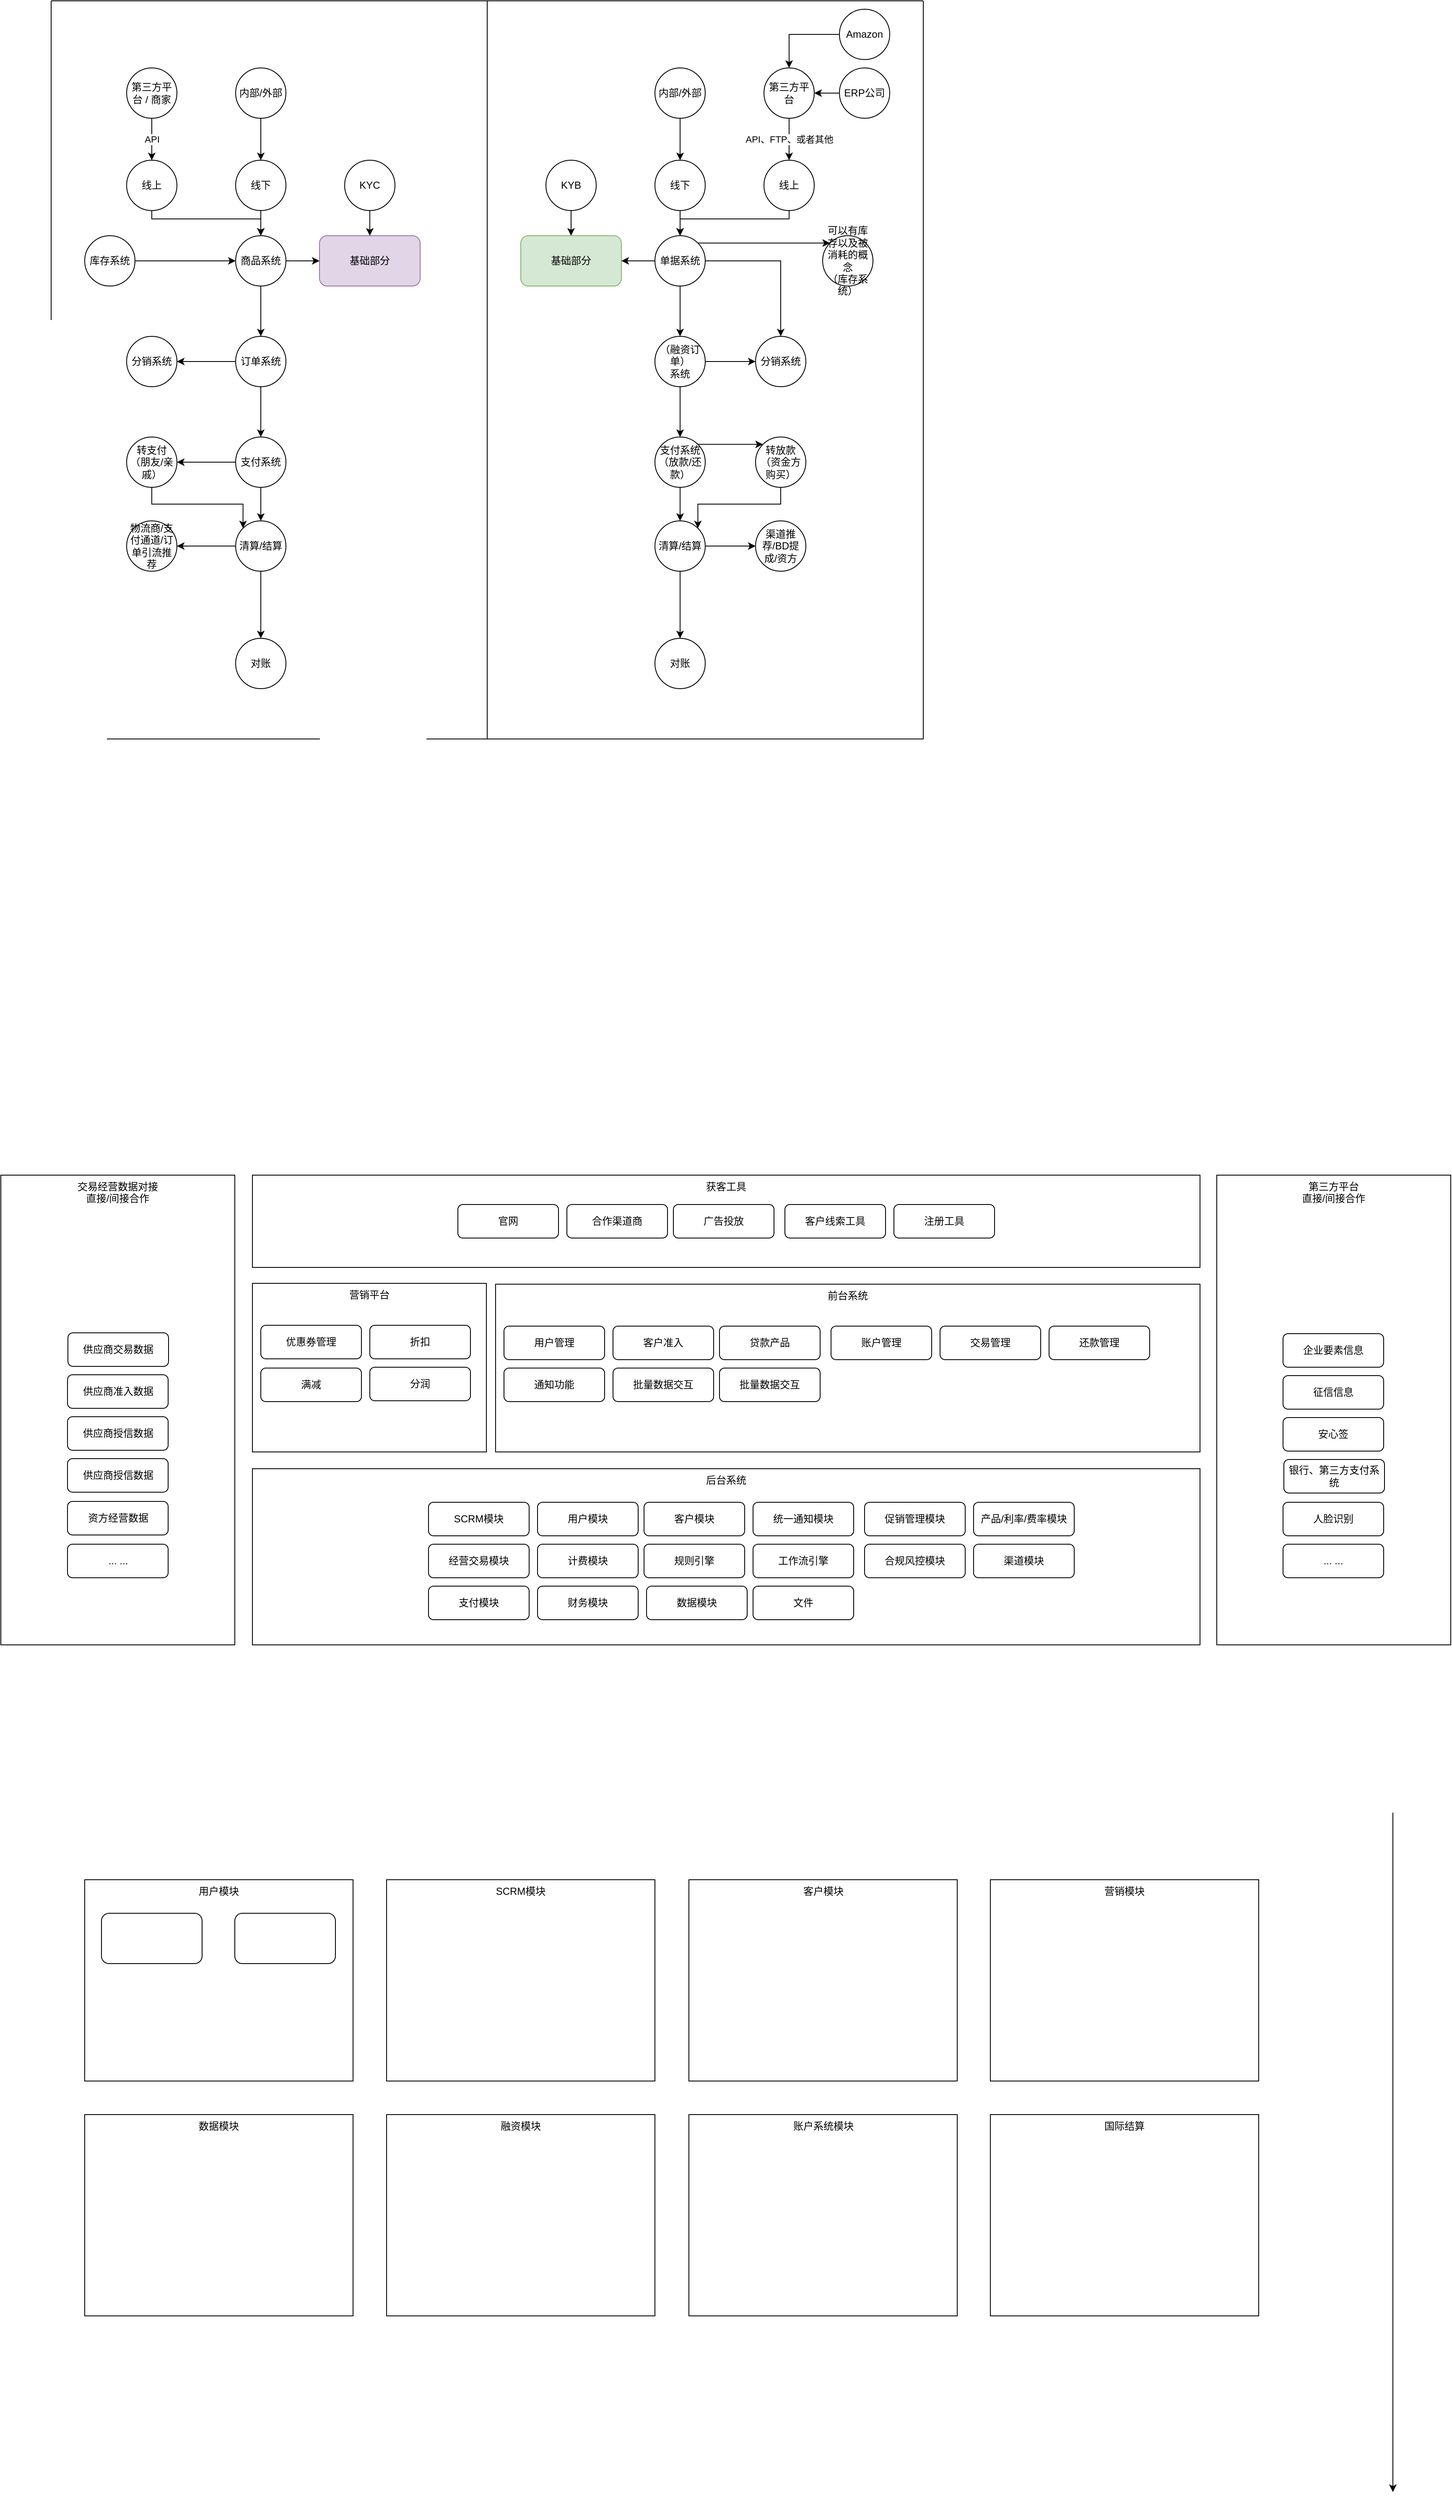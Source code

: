 <mxfile version="21.6.2" type="github">
  <diagram name="第 1 页" id="DsP0ySoP5KuVm8gyESEJ">
    <mxGraphModel dx="1492" dy="650" grid="1" gridSize="10" guides="1" tooltips="1" connect="1" arrows="1" fold="1" page="1" pageScale="1" pageWidth="827" pageHeight="1169" math="0" shadow="0">
      <root>
        <mxCell id="0" />
        <mxCell id="1" parent="0" />
        <mxCell id="JTM_hWVtwOP50AUBhIqX-2" value="" style="swimlane;startSize=0;" parent="1" vertex="1">
          <mxGeometry x="160" y="80" width="520" height="880" as="geometry" />
        </mxCell>
        <mxCell id="JTM_hWVtwOP50AUBhIqX-4" value="基础部分" style="rounded=1;whiteSpace=wrap;html=1;fillColor=#e1d5e7;strokeColor=#9673a6;" parent="JTM_hWVtwOP50AUBhIqX-2" vertex="1">
          <mxGeometry x="320" y="280" width="120" height="60" as="geometry" />
        </mxCell>
        <mxCell id="dblVW6kIsXTNqUXVf4vE-62" style="edgeStyle=orthogonalEdgeStyle;rounded=0;orthogonalLoop=1;jettySize=auto;html=1;exitX=0.5;exitY=1;exitDx=0;exitDy=0;entryX=0.5;entryY=0;entryDx=0;entryDy=0;" parent="JTM_hWVtwOP50AUBhIqX-2" source="dblVW6kIsXTNqUXVf4vE-32" target="JTM_hWVtwOP50AUBhIqX-4" edge="1">
          <mxGeometry relative="1" as="geometry" />
        </mxCell>
        <mxCell id="dblVW6kIsXTNqUXVf4vE-32" value="KYC" style="ellipse;whiteSpace=wrap;html=1;aspect=fixed;" parent="JTM_hWVtwOP50AUBhIqX-2" vertex="1">
          <mxGeometry x="350" y="190" width="60" height="60" as="geometry" />
        </mxCell>
        <mxCell id="dblVW6kIsXTNqUXVf4vE-42" style="edgeStyle=orthogonalEdgeStyle;rounded=0;orthogonalLoop=1;jettySize=auto;html=1;exitX=0.5;exitY=1;exitDx=0;exitDy=0;entryX=0.5;entryY=0;entryDx=0;entryDy=0;" parent="JTM_hWVtwOP50AUBhIqX-2" source="dblVW6kIsXTNqUXVf4vE-33" target="dblVW6kIsXTNqUXVf4vE-41" edge="1">
          <mxGeometry relative="1" as="geometry" />
        </mxCell>
        <mxCell id="dblVW6kIsXTNqUXVf4vE-33" value="线下" style="ellipse;whiteSpace=wrap;html=1;aspect=fixed;" parent="JTM_hWVtwOP50AUBhIqX-2" vertex="1">
          <mxGeometry x="220" y="190" width="60" height="60" as="geometry" />
        </mxCell>
        <mxCell id="dblVW6kIsXTNqUXVf4vE-43" style="edgeStyle=orthogonalEdgeStyle;rounded=0;orthogonalLoop=1;jettySize=auto;html=1;exitX=0.5;exitY=1;exitDx=0;exitDy=0;entryX=0.5;entryY=0;entryDx=0;entryDy=0;" parent="JTM_hWVtwOP50AUBhIqX-2" source="dblVW6kIsXTNqUXVf4vE-34" target="dblVW6kIsXTNqUXVf4vE-41" edge="1">
          <mxGeometry relative="1" as="geometry">
            <Array as="points">
              <mxPoint x="120" y="260" />
              <mxPoint x="250" y="260" />
            </Array>
          </mxGeometry>
        </mxCell>
        <mxCell id="dblVW6kIsXTNqUXVf4vE-34" value="线上" style="ellipse;whiteSpace=wrap;html=1;aspect=fixed;" parent="JTM_hWVtwOP50AUBhIqX-2" vertex="1">
          <mxGeometry x="90" y="190" width="60" height="60" as="geometry" />
        </mxCell>
        <mxCell id="dblVW6kIsXTNqUXVf4vE-36" style="edgeStyle=orthogonalEdgeStyle;rounded=0;orthogonalLoop=1;jettySize=auto;html=1;exitX=0.5;exitY=1;exitDx=0;exitDy=0;entryX=0.5;entryY=0;entryDx=0;entryDy=0;" parent="JTM_hWVtwOP50AUBhIqX-2" source="dblVW6kIsXTNqUXVf4vE-35" target="dblVW6kIsXTNqUXVf4vE-33" edge="1">
          <mxGeometry relative="1" as="geometry" />
        </mxCell>
        <mxCell id="dblVW6kIsXTNqUXVf4vE-35" value="内部/外部" style="ellipse;whiteSpace=wrap;html=1;aspect=fixed;" parent="JTM_hWVtwOP50AUBhIqX-2" vertex="1">
          <mxGeometry x="220" y="80" width="60" height="60" as="geometry" />
        </mxCell>
        <mxCell id="dblVW6kIsXTNqUXVf4vE-40" value="API" style="edgeStyle=orthogonalEdgeStyle;rounded=0;orthogonalLoop=1;jettySize=auto;html=1;exitX=0.5;exitY=1;exitDx=0;exitDy=0;entryX=0.5;entryY=0;entryDx=0;entryDy=0;" parent="JTM_hWVtwOP50AUBhIqX-2" source="dblVW6kIsXTNqUXVf4vE-39" target="dblVW6kIsXTNqUXVf4vE-34" edge="1">
          <mxGeometry relative="1" as="geometry" />
        </mxCell>
        <mxCell id="dblVW6kIsXTNqUXVf4vE-39" value="第三方平台 / 商家" style="ellipse;whiteSpace=wrap;html=1;aspect=fixed;" parent="JTM_hWVtwOP50AUBhIqX-2" vertex="1">
          <mxGeometry x="90" y="80" width="60" height="60" as="geometry" />
        </mxCell>
        <mxCell id="dblVW6kIsXTNqUXVf4vE-45" style="edgeStyle=orthogonalEdgeStyle;rounded=0;orthogonalLoop=1;jettySize=auto;html=1;exitX=1;exitY=0.5;exitDx=0;exitDy=0;entryX=0;entryY=0.5;entryDx=0;entryDy=0;" parent="JTM_hWVtwOP50AUBhIqX-2" source="dblVW6kIsXTNqUXVf4vE-41" target="JTM_hWVtwOP50AUBhIqX-4" edge="1">
          <mxGeometry relative="1" as="geometry" />
        </mxCell>
        <mxCell id="dblVW6kIsXTNqUXVf4vE-46" style="edgeStyle=orthogonalEdgeStyle;rounded=0;orthogonalLoop=1;jettySize=auto;html=1;exitX=0.5;exitY=1;exitDx=0;exitDy=0;" parent="JTM_hWVtwOP50AUBhIqX-2" source="dblVW6kIsXTNqUXVf4vE-41" target="dblVW6kIsXTNqUXVf4vE-44" edge="1">
          <mxGeometry relative="1" as="geometry" />
        </mxCell>
        <mxCell id="dblVW6kIsXTNqUXVf4vE-41" value="商品系统" style="ellipse;whiteSpace=wrap;html=1;aspect=fixed;" parent="JTM_hWVtwOP50AUBhIqX-2" vertex="1">
          <mxGeometry x="220" y="280" width="60" height="60" as="geometry" />
        </mxCell>
        <mxCell id="dblVW6kIsXTNqUXVf4vE-50" style="edgeStyle=orthogonalEdgeStyle;rounded=0;orthogonalLoop=1;jettySize=auto;html=1;exitX=0;exitY=0.5;exitDx=0;exitDy=0;entryX=1;entryY=0.5;entryDx=0;entryDy=0;" parent="JTM_hWVtwOP50AUBhIqX-2" source="dblVW6kIsXTNqUXVf4vE-44" target="dblVW6kIsXTNqUXVf4vE-47" edge="1">
          <mxGeometry relative="1" as="geometry" />
        </mxCell>
        <mxCell id="dblVW6kIsXTNqUXVf4vE-54" style="edgeStyle=orthogonalEdgeStyle;rounded=0;orthogonalLoop=1;jettySize=auto;html=1;exitX=0.5;exitY=1;exitDx=0;exitDy=0;entryX=0.5;entryY=0;entryDx=0;entryDy=0;" parent="JTM_hWVtwOP50AUBhIqX-2" source="dblVW6kIsXTNqUXVf4vE-44" target="dblVW6kIsXTNqUXVf4vE-51" edge="1">
          <mxGeometry relative="1" as="geometry" />
        </mxCell>
        <mxCell id="dblVW6kIsXTNqUXVf4vE-44" value="订单系统" style="ellipse;whiteSpace=wrap;html=1;aspect=fixed;" parent="JTM_hWVtwOP50AUBhIqX-2" vertex="1">
          <mxGeometry x="220" y="400" width="60" height="60" as="geometry" />
        </mxCell>
        <mxCell id="dblVW6kIsXTNqUXVf4vE-47" value="分销系统" style="ellipse;whiteSpace=wrap;html=1;aspect=fixed;" parent="JTM_hWVtwOP50AUBhIqX-2" vertex="1">
          <mxGeometry x="90" y="400" width="60" height="60" as="geometry" />
        </mxCell>
        <mxCell id="dblVW6kIsXTNqUXVf4vE-49" style="edgeStyle=orthogonalEdgeStyle;rounded=0;orthogonalLoop=1;jettySize=auto;html=1;exitX=1;exitY=0.5;exitDx=0;exitDy=0;entryX=0;entryY=0.5;entryDx=0;entryDy=0;" parent="JTM_hWVtwOP50AUBhIqX-2" source="dblVW6kIsXTNqUXVf4vE-48" target="dblVW6kIsXTNqUXVf4vE-41" edge="1">
          <mxGeometry relative="1" as="geometry" />
        </mxCell>
        <mxCell id="dblVW6kIsXTNqUXVf4vE-48" value="库存系统" style="ellipse;whiteSpace=wrap;html=1;aspect=fixed;" parent="JTM_hWVtwOP50AUBhIqX-2" vertex="1">
          <mxGeometry x="40" y="280" width="60" height="60" as="geometry" />
        </mxCell>
        <mxCell id="dblVW6kIsXTNqUXVf4vE-53" style="edgeStyle=orthogonalEdgeStyle;rounded=0;orthogonalLoop=1;jettySize=auto;html=1;exitX=0;exitY=0.5;exitDx=0;exitDy=0;entryX=1;entryY=0.5;entryDx=0;entryDy=0;" parent="JTM_hWVtwOP50AUBhIqX-2" source="dblVW6kIsXTNqUXVf4vE-51" target="dblVW6kIsXTNqUXVf4vE-52" edge="1">
          <mxGeometry relative="1" as="geometry" />
        </mxCell>
        <mxCell id="dblVW6kIsXTNqUXVf4vE-57" style="edgeStyle=orthogonalEdgeStyle;rounded=0;orthogonalLoop=1;jettySize=auto;html=1;exitX=0.5;exitY=1;exitDx=0;exitDy=0;" parent="JTM_hWVtwOP50AUBhIqX-2" source="dblVW6kIsXTNqUXVf4vE-51" target="dblVW6kIsXTNqUXVf4vE-55" edge="1">
          <mxGeometry relative="1" as="geometry" />
        </mxCell>
        <mxCell id="dblVW6kIsXTNqUXVf4vE-51" value="支付系统" style="ellipse;whiteSpace=wrap;html=1;aspect=fixed;" parent="JTM_hWVtwOP50AUBhIqX-2" vertex="1">
          <mxGeometry x="220" y="520" width="60" height="60" as="geometry" />
        </mxCell>
        <mxCell id="dblVW6kIsXTNqUXVf4vE-61" style="edgeStyle=orthogonalEdgeStyle;rounded=0;orthogonalLoop=1;jettySize=auto;html=1;exitX=0.5;exitY=1;exitDx=0;exitDy=0;entryX=0;entryY=0;entryDx=0;entryDy=0;" parent="JTM_hWVtwOP50AUBhIqX-2" source="dblVW6kIsXTNqUXVf4vE-52" target="dblVW6kIsXTNqUXVf4vE-55" edge="1">
          <mxGeometry relative="1" as="geometry" />
        </mxCell>
        <mxCell id="dblVW6kIsXTNqUXVf4vE-52" value="转支付（朋友/亲戚）" style="ellipse;whiteSpace=wrap;html=1;aspect=fixed;" parent="JTM_hWVtwOP50AUBhIqX-2" vertex="1">
          <mxGeometry x="90" y="520" width="60" height="60" as="geometry" />
        </mxCell>
        <mxCell id="dblVW6kIsXTNqUXVf4vE-58" style="edgeStyle=orthogonalEdgeStyle;rounded=0;orthogonalLoop=1;jettySize=auto;html=1;exitX=0.5;exitY=1;exitDx=0;exitDy=0;entryX=0.5;entryY=0;entryDx=0;entryDy=0;" parent="JTM_hWVtwOP50AUBhIqX-2" source="dblVW6kIsXTNqUXVf4vE-55" target="dblVW6kIsXTNqUXVf4vE-56" edge="1">
          <mxGeometry relative="1" as="geometry" />
        </mxCell>
        <mxCell id="dblVW6kIsXTNqUXVf4vE-60" style="edgeStyle=orthogonalEdgeStyle;rounded=0;orthogonalLoop=1;jettySize=auto;html=1;exitX=0;exitY=0.5;exitDx=0;exitDy=0;entryX=1;entryY=0.5;entryDx=0;entryDy=0;" parent="JTM_hWVtwOP50AUBhIqX-2" source="dblVW6kIsXTNqUXVf4vE-55" target="dblVW6kIsXTNqUXVf4vE-59" edge="1">
          <mxGeometry relative="1" as="geometry" />
        </mxCell>
        <mxCell id="dblVW6kIsXTNqUXVf4vE-55" value="清算/结算" style="ellipse;whiteSpace=wrap;html=1;aspect=fixed;" parent="JTM_hWVtwOP50AUBhIqX-2" vertex="1">
          <mxGeometry x="220" y="620" width="60" height="60" as="geometry" />
        </mxCell>
        <mxCell id="dblVW6kIsXTNqUXVf4vE-56" value="对账" style="ellipse;whiteSpace=wrap;html=1;aspect=fixed;" parent="JTM_hWVtwOP50AUBhIqX-2" vertex="1">
          <mxGeometry x="220" y="760" width="60" height="60" as="geometry" />
        </mxCell>
        <mxCell id="dblVW6kIsXTNqUXVf4vE-59" value="物流商/支付通道/订单引流推荐" style="ellipse;whiteSpace=wrap;html=1;aspect=fixed;" parent="JTM_hWVtwOP50AUBhIqX-2" vertex="1">
          <mxGeometry x="90" y="620" width="60" height="60" as="geometry" />
        </mxCell>
        <mxCell id="JTM_hWVtwOP50AUBhIqX-3" value="" style="swimlane;startSize=0;" parent="1" vertex="1">
          <mxGeometry x="680" y="80" width="520" height="880" as="geometry" />
        </mxCell>
        <mxCell id="JTM_hWVtwOP50AUBhIqX-5" value="基础部分" style="rounded=1;whiteSpace=wrap;html=1;fillColor=#d5e8d4;strokeColor=#82b366;" parent="JTM_hWVtwOP50AUBhIqX-3" vertex="1">
          <mxGeometry x="40" y="280" width="120" height="60" as="geometry" />
        </mxCell>
        <mxCell id="dblVW6kIsXTNqUXVf4vE-14" style="edgeStyle=orthogonalEdgeStyle;rounded=0;orthogonalLoop=1;jettySize=auto;html=1;exitX=0.5;exitY=1;exitDx=0;exitDy=0;entryX=0.5;entryY=0;entryDx=0;entryDy=0;" parent="JTM_hWVtwOP50AUBhIqX-3" source="JTM_hWVtwOP50AUBhIqX-7" target="JTM_hWVtwOP50AUBhIqX-8" edge="1">
          <mxGeometry relative="1" as="geometry" />
        </mxCell>
        <mxCell id="dblVW6kIsXTNqUXVf4vE-16" style="edgeStyle=orthogonalEdgeStyle;rounded=0;orthogonalLoop=1;jettySize=auto;html=1;exitX=1;exitY=0.5;exitDx=0;exitDy=0;entryX=0.5;entryY=0;entryDx=0;entryDy=0;" parent="JTM_hWVtwOP50AUBhIqX-3" source="JTM_hWVtwOP50AUBhIqX-7" target="dblVW6kIsXTNqUXVf4vE-15" edge="1">
          <mxGeometry relative="1" as="geometry" />
        </mxCell>
        <mxCell id="dblVW6kIsXTNqUXVf4vE-19" style="edgeStyle=orthogonalEdgeStyle;rounded=0;orthogonalLoop=1;jettySize=auto;html=1;exitX=1;exitY=0;exitDx=0;exitDy=0;entryX=0;entryY=0;entryDx=0;entryDy=0;" parent="JTM_hWVtwOP50AUBhIqX-3" source="JTM_hWVtwOP50AUBhIqX-7" target="dblVW6kIsXTNqUXVf4vE-18" edge="1">
          <mxGeometry relative="1" as="geometry" />
        </mxCell>
        <mxCell id="dblVW6kIsXTNqUXVf4vE-38" style="edgeStyle=orthogonalEdgeStyle;rounded=0;orthogonalLoop=1;jettySize=auto;html=1;exitX=0;exitY=0.5;exitDx=0;exitDy=0;entryX=1;entryY=0.5;entryDx=0;entryDy=0;" parent="JTM_hWVtwOP50AUBhIqX-3" source="JTM_hWVtwOP50AUBhIqX-7" target="JTM_hWVtwOP50AUBhIqX-5" edge="1">
          <mxGeometry relative="1" as="geometry" />
        </mxCell>
        <mxCell id="JTM_hWVtwOP50AUBhIqX-7" value="单据系统" style="ellipse;whiteSpace=wrap;html=1;aspect=fixed;" parent="JTM_hWVtwOP50AUBhIqX-3" vertex="1">
          <mxGeometry x="200" y="280" width="60" height="60" as="geometry" />
        </mxCell>
        <mxCell id="dblVW6kIsXTNqUXVf4vE-17" style="edgeStyle=orthogonalEdgeStyle;rounded=0;orthogonalLoop=1;jettySize=auto;html=1;exitX=1;exitY=0.5;exitDx=0;exitDy=0;entryX=0;entryY=0.5;entryDx=0;entryDy=0;" parent="JTM_hWVtwOP50AUBhIqX-3" source="JTM_hWVtwOP50AUBhIqX-8" target="dblVW6kIsXTNqUXVf4vE-15" edge="1">
          <mxGeometry relative="1" as="geometry" />
        </mxCell>
        <mxCell id="dblVW6kIsXTNqUXVf4vE-23" style="edgeStyle=orthogonalEdgeStyle;rounded=0;orthogonalLoop=1;jettySize=auto;html=1;exitX=0.5;exitY=1;exitDx=0;exitDy=0;" parent="JTM_hWVtwOP50AUBhIqX-3" source="JTM_hWVtwOP50AUBhIqX-8" target="dblVW6kIsXTNqUXVf4vE-21" edge="1">
          <mxGeometry relative="1" as="geometry" />
        </mxCell>
        <mxCell id="JTM_hWVtwOP50AUBhIqX-8" value="（融资订单）&lt;br&gt;系统" style="ellipse;whiteSpace=wrap;html=1;aspect=fixed;" parent="JTM_hWVtwOP50AUBhIqX-3" vertex="1">
          <mxGeometry x="200" y="400" width="60" height="60" as="geometry" />
        </mxCell>
        <mxCell id="dblVW6kIsXTNqUXVf4vE-5" style="edgeStyle=orthogonalEdgeStyle;rounded=0;orthogonalLoop=1;jettySize=auto;html=1;exitX=0.5;exitY=1;exitDx=0;exitDy=0;entryX=0.5;entryY=0;entryDx=0;entryDy=0;" parent="JTM_hWVtwOP50AUBhIqX-3" source="dblVW6kIsXTNqUXVf4vE-1" target="JTM_hWVtwOP50AUBhIqX-7" edge="1">
          <mxGeometry relative="1" as="geometry" />
        </mxCell>
        <mxCell id="dblVW6kIsXTNqUXVf4vE-1" value="线下" style="ellipse;whiteSpace=wrap;html=1;aspect=fixed;" parent="JTM_hWVtwOP50AUBhIqX-3" vertex="1">
          <mxGeometry x="200" y="190" width="60" height="60" as="geometry" />
        </mxCell>
        <mxCell id="dblVW6kIsXTNqUXVf4vE-4" style="edgeStyle=orthogonalEdgeStyle;rounded=0;orthogonalLoop=1;jettySize=auto;html=1;exitX=0.5;exitY=1;exitDx=0;exitDy=0;" parent="JTM_hWVtwOP50AUBhIqX-3" source="dblVW6kIsXTNqUXVf4vE-2" target="dblVW6kIsXTNqUXVf4vE-1" edge="1">
          <mxGeometry relative="1" as="geometry" />
        </mxCell>
        <mxCell id="dblVW6kIsXTNqUXVf4vE-2" value="内部/外部" style="ellipse;whiteSpace=wrap;html=1;aspect=fixed;" parent="JTM_hWVtwOP50AUBhIqX-3" vertex="1">
          <mxGeometry x="200" y="80" width="60" height="60" as="geometry" />
        </mxCell>
        <mxCell id="dblVW6kIsXTNqUXVf4vE-6" style="edgeStyle=orthogonalEdgeStyle;rounded=0;orthogonalLoop=1;jettySize=auto;html=1;exitX=0.5;exitY=1;exitDx=0;exitDy=0;entryX=0.5;entryY=0;entryDx=0;entryDy=0;" parent="JTM_hWVtwOP50AUBhIqX-3" source="dblVW6kIsXTNqUXVf4vE-3" target="JTM_hWVtwOP50AUBhIqX-7" edge="1">
          <mxGeometry relative="1" as="geometry">
            <Array as="points">
              <mxPoint x="360" y="260" />
              <mxPoint x="230" y="260" />
            </Array>
          </mxGeometry>
        </mxCell>
        <mxCell id="dblVW6kIsXTNqUXVf4vE-3" value="线上" style="ellipse;whiteSpace=wrap;html=1;aspect=fixed;" parent="JTM_hWVtwOP50AUBhIqX-3" vertex="1">
          <mxGeometry x="330" y="190" width="60" height="60" as="geometry" />
        </mxCell>
        <mxCell id="dblVW6kIsXTNqUXVf4vE-8" value="API、FTP、或者其他" style="edgeStyle=orthogonalEdgeStyle;rounded=0;orthogonalLoop=1;jettySize=auto;html=1;exitX=0.5;exitY=1;exitDx=0;exitDy=0;entryX=0.5;entryY=0;entryDx=0;entryDy=0;" parent="JTM_hWVtwOP50AUBhIqX-3" source="dblVW6kIsXTNqUXVf4vE-7" target="dblVW6kIsXTNqUXVf4vE-3" edge="1">
          <mxGeometry relative="1" as="geometry" />
        </mxCell>
        <mxCell id="dblVW6kIsXTNqUXVf4vE-7" value="第三方平台" style="ellipse;whiteSpace=wrap;html=1;aspect=fixed;" parent="JTM_hWVtwOP50AUBhIqX-3" vertex="1">
          <mxGeometry x="330" y="80" width="60" height="60" as="geometry" />
        </mxCell>
        <mxCell id="dblVW6kIsXTNqUXVf4vE-11" style="edgeStyle=orthogonalEdgeStyle;rounded=0;orthogonalLoop=1;jettySize=auto;html=1;exitX=0;exitY=0.5;exitDx=0;exitDy=0;" parent="JTM_hWVtwOP50AUBhIqX-3" source="dblVW6kIsXTNqUXVf4vE-9" target="dblVW6kIsXTNqUXVf4vE-7" edge="1">
          <mxGeometry relative="1" as="geometry" />
        </mxCell>
        <mxCell id="dblVW6kIsXTNqUXVf4vE-9" value="Amazon" style="ellipse;whiteSpace=wrap;html=1;aspect=fixed;" parent="JTM_hWVtwOP50AUBhIqX-3" vertex="1">
          <mxGeometry x="420" y="10" width="60" height="60" as="geometry" />
        </mxCell>
        <mxCell id="dblVW6kIsXTNqUXVf4vE-12" style="edgeStyle=orthogonalEdgeStyle;rounded=0;orthogonalLoop=1;jettySize=auto;html=1;exitX=0;exitY=0.5;exitDx=0;exitDy=0;entryX=1;entryY=0.5;entryDx=0;entryDy=0;" parent="JTM_hWVtwOP50AUBhIqX-3" source="dblVW6kIsXTNqUXVf4vE-10" target="dblVW6kIsXTNqUXVf4vE-7" edge="1">
          <mxGeometry relative="1" as="geometry" />
        </mxCell>
        <mxCell id="dblVW6kIsXTNqUXVf4vE-10" value="ERP公司" style="ellipse;whiteSpace=wrap;html=1;aspect=fixed;" parent="JTM_hWVtwOP50AUBhIqX-3" vertex="1">
          <mxGeometry x="420" y="80" width="60" height="60" as="geometry" />
        </mxCell>
        <mxCell id="dblVW6kIsXTNqUXVf4vE-15" value="分销系统" style="ellipse;whiteSpace=wrap;html=1;aspect=fixed;" parent="JTM_hWVtwOP50AUBhIqX-3" vertex="1">
          <mxGeometry x="320" y="400" width="60" height="60" as="geometry" />
        </mxCell>
        <mxCell id="dblVW6kIsXTNqUXVf4vE-18" value="可以有库存以及被消耗的概念&lt;br&gt;（库存系统）" style="ellipse;whiteSpace=wrap;html=1;aspect=fixed;" parent="JTM_hWVtwOP50AUBhIqX-3" vertex="1">
          <mxGeometry x="400" y="280" width="60" height="60" as="geometry" />
        </mxCell>
        <mxCell id="dblVW6kIsXTNqUXVf4vE-37" style="edgeStyle=orthogonalEdgeStyle;rounded=0;orthogonalLoop=1;jettySize=auto;html=1;exitX=0.5;exitY=1;exitDx=0;exitDy=0;entryX=0.5;entryY=0;entryDx=0;entryDy=0;" parent="JTM_hWVtwOP50AUBhIqX-3" source="dblVW6kIsXTNqUXVf4vE-20" target="JTM_hWVtwOP50AUBhIqX-5" edge="1">
          <mxGeometry relative="1" as="geometry" />
        </mxCell>
        <mxCell id="dblVW6kIsXTNqUXVf4vE-20" value="KYB" style="ellipse;whiteSpace=wrap;html=1;aspect=fixed;" parent="JTM_hWVtwOP50AUBhIqX-3" vertex="1">
          <mxGeometry x="70" y="190" width="60" height="60" as="geometry" />
        </mxCell>
        <mxCell id="dblVW6kIsXTNqUXVf4vE-25" style="edgeStyle=orthogonalEdgeStyle;rounded=0;orthogonalLoop=1;jettySize=auto;html=1;exitX=0.5;exitY=1;exitDx=0;exitDy=0;" parent="JTM_hWVtwOP50AUBhIqX-3" source="dblVW6kIsXTNqUXVf4vE-21" target="dblVW6kIsXTNqUXVf4vE-24" edge="1">
          <mxGeometry relative="1" as="geometry" />
        </mxCell>
        <mxCell id="dblVW6kIsXTNqUXVf4vE-30" style="edgeStyle=orthogonalEdgeStyle;rounded=0;orthogonalLoop=1;jettySize=auto;html=1;exitX=1;exitY=0;exitDx=0;exitDy=0;entryX=0;entryY=0;entryDx=0;entryDy=0;" parent="JTM_hWVtwOP50AUBhIqX-3" source="dblVW6kIsXTNqUXVf4vE-21" target="dblVW6kIsXTNqUXVf4vE-22" edge="1">
          <mxGeometry relative="1" as="geometry" />
        </mxCell>
        <mxCell id="dblVW6kIsXTNqUXVf4vE-21" value="支付系统（放款/还款）" style="ellipse;whiteSpace=wrap;html=1;aspect=fixed;" parent="JTM_hWVtwOP50AUBhIqX-3" vertex="1">
          <mxGeometry x="200" y="520" width="60" height="60" as="geometry" />
        </mxCell>
        <mxCell id="dblVW6kIsXTNqUXVf4vE-31" style="edgeStyle=orthogonalEdgeStyle;rounded=0;orthogonalLoop=1;jettySize=auto;html=1;exitX=0.5;exitY=1;exitDx=0;exitDy=0;entryX=1;entryY=0;entryDx=0;entryDy=0;" parent="JTM_hWVtwOP50AUBhIqX-3" source="dblVW6kIsXTNqUXVf4vE-22" target="dblVW6kIsXTNqUXVf4vE-24" edge="1">
          <mxGeometry relative="1" as="geometry" />
        </mxCell>
        <mxCell id="dblVW6kIsXTNqUXVf4vE-22" value="转放款&lt;br&gt;（资金方购买）" style="ellipse;whiteSpace=wrap;html=1;aspect=fixed;" parent="JTM_hWVtwOP50AUBhIqX-3" vertex="1">
          <mxGeometry x="320" y="520" width="60" height="60" as="geometry" />
        </mxCell>
        <mxCell id="dblVW6kIsXTNqUXVf4vE-27" style="edgeStyle=orthogonalEdgeStyle;rounded=0;orthogonalLoop=1;jettySize=auto;html=1;exitX=1;exitY=0.5;exitDx=0;exitDy=0;entryX=0;entryY=0.5;entryDx=0;entryDy=0;" parent="JTM_hWVtwOP50AUBhIqX-3" source="dblVW6kIsXTNqUXVf4vE-24" target="dblVW6kIsXTNqUXVf4vE-26" edge="1">
          <mxGeometry relative="1" as="geometry" />
        </mxCell>
        <mxCell id="dblVW6kIsXTNqUXVf4vE-24" value="清算/结算" style="ellipse;whiteSpace=wrap;html=1;aspect=fixed;" parent="JTM_hWVtwOP50AUBhIqX-3" vertex="1">
          <mxGeometry x="200" y="620" width="60" height="60" as="geometry" />
        </mxCell>
        <mxCell id="dblVW6kIsXTNqUXVf4vE-26" value="渠道推荐/BD提成/资方" style="ellipse;whiteSpace=wrap;html=1;aspect=fixed;" parent="JTM_hWVtwOP50AUBhIqX-3" vertex="1">
          <mxGeometry x="320" y="620" width="60" height="60" as="geometry" />
        </mxCell>
        <mxCell id="dblVW6kIsXTNqUXVf4vE-28" value="对账" style="ellipse;whiteSpace=wrap;html=1;aspect=fixed;" parent="JTM_hWVtwOP50AUBhIqX-3" vertex="1">
          <mxGeometry x="200" y="760" width="60" height="60" as="geometry" />
        </mxCell>
        <mxCell id="dblVW6kIsXTNqUXVf4vE-29" style="edgeStyle=orthogonalEdgeStyle;rounded=0;orthogonalLoop=1;jettySize=auto;html=1;exitX=0.5;exitY=1;exitDx=0;exitDy=0;" parent="JTM_hWVtwOP50AUBhIqX-3" source="dblVW6kIsXTNqUXVf4vE-24" target="dblVW6kIsXTNqUXVf4vE-28" edge="1">
          <mxGeometry relative="1" as="geometry" />
        </mxCell>
        <mxCell id="Zc82YdljWbSj6C0rq8SS-1" value="前台系统" style="rounded=0;whiteSpace=wrap;html=1;horizontal=1;verticalAlign=top;" vertex="1" parent="1">
          <mxGeometry x="690" y="1610" width="840" height="200" as="geometry" />
        </mxCell>
        <mxCell id="Zc82YdljWbSj6C0rq8SS-3" value="后台系统" style="rounded=0;whiteSpace=wrap;html=1;verticalAlign=top;" vertex="1" parent="1">
          <mxGeometry x="400" y="1830" width="1130" height="210" as="geometry" />
        </mxCell>
        <mxCell id="Zc82YdljWbSj6C0rq8SS-4" value="第三方平台&lt;br&gt;直接/间接合作" style="rounded=0;whiteSpace=wrap;html=1;verticalAlign=top;" vertex="1" parent="1">
          <mxGeometry x="1550" y="1480" width="279" height="560" as="geometry" />
        </mxCell>
        <mxCell id="Zc82YdljWbSj6C0rq8SS-15" value="贷款产品" style="rounded=1;whiteSpace=wrap;html=1;" vertex="1" parent="1">
          <mxGeometry x="957" y="1660" width="120" height="40" as="geometry" />
        </mxCell>
        <mxCell id="Zc82YdljWbSj6C0rq8SS-16" value="账户管理" style="rounded=1;whiteSpace=wrap;html=1;" vertex="1" parent="1">
          <mxGeometry x="1090" y="1660" width="120" height="40" as="geometry" />
        </mxCell>
        <mxCell id="Zc82YdljWbSj6C0rq8SS-17" value="客户准入" style="rounded=1;whiteSpace=wrap;html=1;" vertex="1" parent="1">
          <mxGeometry x="830" y="1660" width="120" height="40" as="geometry" />
        </mxCell>
        <mxCell id="Zc82YdljWbSj6C0rq8SS-18" value="通知功能" style="rounded=1;whiteSpace=wrap;html=1;" vertex="1" parent="1">
          <mxGeometry x="700" y="1710" width="120" height="40" as="geometry" />
        </mxCell>
        <mxCell id="Zc82YdljWbSj6C0rq8SS-19" value="还款管理" style="rounded=1;whiteSpace=wrap;html=1;" vertex="1" parent="1">
          <mxGeometry x="1350" y="1660" width="120" height="40" as="geometry" />
        </mxCell>
        <mxCell id="Zc82YdljWbSj6C0rq8SS-20" value="企业要素信息" style="rounded=1;whiteSpace=wrap;html=1;" vertex="1" parent="1">
          <mxGeometry x="1629" y="1669" width="120" height="40" as="geometry" />
        </mxCell>
        <mxCell id="Zc82YdljWbSj6C0rq8SS-21" value="征信信息" style="rounded=1;whiteSpace=wrap;html=1;" vertex="1" parent="1">
          <mxGeometry x="1629" y="1719" width="120" height="40" as="geometry" />
        </mxCell>
        <mxCell id="Zc82YdljWbSj6C0rq8SS-24" value="安心签" style="rounded=1;whiteSpace=wrap;html=1;" vertex="1" parent="1">
          <mxGeometry x="1629" y="1769" width="120" height="40" as="geometry" />
        </mxCell>
        <mxCell id="Zc82YdljWbSj6C0rq8SS-25" value="银行、第三方支付系统" style="rounded=1;whiteSpace=wrap;html=1;" vertex="1" parent="1">
          <mxGeometry x="1630" y="1819" width="120" height="40" as="geometry" />
        </mxCell>
        <mxCell id="Zc82YdljWbSj6C0rq8SS-26" value="交易管理" style="rounded=1;whiteSpace=wrap;html=1;" vertex="1" parent="1">
          <mxGeometry x="1220" y="1660" width="120" height="40" as="geometry" />
        </mxCell>
        <mxCell id="Zc82YdljWbSj6C0rq8SS-28" value="用户管理" style="rounded=1;whiteSpace=wrap;html=1;" vertex="1" parent="1">
          <mxGeometry x="700" y="1660" width="120" height="40" as="geometry" />
        </mxCell>
        <mxCell id="Zc82YdljWbSj6C0rq8SS-29" value="批量数据交互" style="rounded=1;whiteSpace=wrap;html=1;" vertex="1" parent="1">
          <mxGeometry x="830" y="1710" width="120" height="40" as="geometry" />
        </mxCell>
        <mxCell id="Zc82YdljWbSj6C0rq8SS-30" value="批量数据交互" style="rounded=1;whiteSpace=wrap;html=1;" vertex="1" parent="1">
          <mxGeometry x="957" y="1710" width="120" height="40" as="geometry" />
        </mxCell>
        <mxCell id="Zc82YdljWbSj6C0rq8SS-31" value="营销平台" style="rounded=0;whiteSpace=wrap;html=1;verticalAlign=top;" vertex="1" parent="1">
          <mxGeometry x="400" y="1609" width="279" height="201" as="geometry" />
        </mxCell>
        <mxCell id="Zc82YdljWbSj6C0rq8SS-33" value="统一通知模块" style="rounded=1;whiteSpace=wrap;html=1;" vertex="1" parent="1">
          <mxGeometry x="997" y="1870" width="120" height="40" as="geometry" />
        </mxCell>
        <mxCell id="Zc82YdljWbSj6C0rq8SS-34" value="经营交易模块" style="rounded=1;whiteSpace=wrap;html=1;" vertex="1" parent="1">
          <mxGeometry x="610" y="1920" width="120" height="40" as="geometry" />
        </mxCell>
        <mxCell id="Zc82YdljWbSj6C0rq8SS-35" value="客户模块" style="rounded=1;whiteSpace=wrap;html=1;" vertex="1" parent="1">
          <mxGeometry x="867" y="1870" width="120" height="40" as="geometry" />
        </mxCell>
        <mxCell id="Zc82YdljWbSj6C0rq8SS-36" value="规则引擎" style="rounded=1;whiteSpace=wrap;html=1;" vertex="1" parent="1">
          <mxGeometry x="867" y="1920" width="120" height="40" as="geometry" />
        </mxCell>
        <mxCell id="Zc82YdljWbSj6C0rq8SS-37" value="计费模块" style="rounded=1;whiteSpace=wrap;html=1;" vertex="1" parent="1">
          <mxGeometry x="740" y="1920" width="120" height="40" as="geometry" />
        </mxCell>
        <mxCell id="Zc82YdljWbSj6C0rq8SS-38" value="产品/利率/费率模块" style="rounded=1;whiteSpace=wrap;html=1;" vertex="1" parent="1">
          <mxGeometry x="1260" y="1870" width="120" height="40" as="geometry" />
        </mxCell>
        <mxCell id="Zc82YdljWbSj6C0rq8SS-39" value="用户模块" style="rounded=1;whiteSpace=wrap;html=1;" vertex="1" parent="1">
          <mxGeometry x="740" y="1870" width="120" height="40" as="geometry" />
        </mxCell>
        <mxCell id="Zc82YdljWbSj6C0rq8SS-40" value="工作流引擎" style="rounded=1;whiteSpace=wrap;html=1;" vertex="1" parent="1">
          <mxGeometry x="997" y="1920" width="120" height="40" as="geometry" />
        </mxCell>
        <mxCell id="Zc82YdljWbSj6C0rq8SS-41" value="合规风控模块" style="rounded=1;whiteSpace=wrap;html=1;" vertex="1" parent="1">
          <mxGeometry x="1130" y="1920" width="120" height="40" as="geometry" />
        </mxCell>
        <mxCell id="Zc82YdljWbSj6C0rq8SS-42" value="促销管理模块" style="rounded=1;whiteSpace=wrap;html=1;" vertex="1" parent="1">
          <mxGeometry x="1130" y="1870" width="120" height="40" as="geometry" />
        </mxCell>
        <mxCell id="Zc82YdljWbSj6C0rq8SS-43" value="渠道模块" style="rounded=1;whiteSpace=wrap;html=1;" vertex="1" parent="1">
          <mxGeometry x="1260" y="1920" width="120" height="40" as="geometry" />
        </mxCell>
        <mxCell id="Zc82YdljWbSj6C0rq8SS-44" value="财务模块" style="rounded=1;whiteSpace=wrap;html=1;" vertex="1" parent="1">
          <mxGeometry x="740" y="1970" width="120" height="40" as="geometry" />
        </mxCell>
        <mxCell id="Zc82YdljWbSj6C0rq8SS-45" value="支付模块" style="rounded=1;whiteSpace=wrap;html=1;" vertex="1" parent="1">
          <mxGeometry x="610" y="1970" width="120" height="40" as="geometry" />
        </mxCell>
        <mxCell id="Zc82YdljWbSj6C0rq8SS-47" value="优惠券管理" style="rounded=1;whiteSpace=wrap;html=1;" vertex="1" parent="1">
          <mxGeometry x="410" y="1659" width="120" height="40" as="geometry" />
        </mxCell>
        <mxCell id="Zc82YdljWbSj6C0rq8SS-48" value="获客工具" style="rounded=0;whiteSpace=wrap;html=1;horizontal=1;verticalAlign=top;" vertex="1" parent="1">
          <mxGeometry x="400" y="1480" width="1130" height="110" as="geometry" />
        </mxCell>
        <mxCell id="Zc82YdljWbSj6C0rq8SS-49" value="广告投放" style="rounded=1;whiteSpace=wrap;html=1;" vertex="1" parent="1">
          <mxGeometry x="902" y="1515" width="120" height="40" as="geometry" />
        </mxCell>
        <mxCell id="Zc82YdljWbSj6C0rq8SS-50" value="客户线索工具" style="rounded=1;whiteSpace=wrap;html=1;" vertex="1" parent="1">
          <mxGeometry x="1035" y="1515" width="120" height="40" as="geometry" />
        </mxCell>
        <mxCell id="Zc82YdljWbSj6C0rq8SS-51" value="合作渠道商" style="rounded=1;whiteSpace=wrap;html=1;" vertex="1" parent="1">
          <mxGeometry x="775" y="1515" width="120" height="40" as="geometry" />
        </mxCell>
        <mxCell id="Zc82YdljWbSj6C0rq8SS-55" value="官网" style="rounded=1;whiteSpace=wrap;html=1;" vertex="1" parent="1">
          <mxGeometry x="645" y="1515" width="120" height="40" as="geometry" />
        </mxCell>
        <mxCell id="Zc82YdljWbSj6C0rq8SS-58" value="注册工具" style="rounded=1;whiteSpace=wrap;html=1;" vertex="1" parent="1">
          <mxGeometry x="1165" y="1515" width="120" height="40" as="geometry" />
        </mxCell>
        <mxCell id="Zc82YdljWbSj6C0rq8SS-59" value="SCRM模块" style="rounded=1;whiteSpace=wrap;html=1;" vertex="1" parent="1">
          <mxGeometry x="610" y="1870" width="120" height="40" as="geometry" />
        </mxCell>
        <mxCell id="Zc82YdljWbSj6C0rq8SS-60" value="折扣" style="rounded=1;whiteSpace=wrap;html=1;" vertex="1" parent="1">
          <mxGeometry x="540" y="1659" width="120" height="40" as="geometry" />
        </mxCell>
        <mxCell id="Zc82YdljWbSj6C0rq8SS-61" value="满减" style="rounded=1;whiteSpace=wrap;html=1;" vertex="1" parent="1">
          <mxGeometry x="410" y="1710" width="120" height="40" as="geometry" />
        </mxCell>
        <mxCell id="Zc82YdljWbSj6C0rq8SS-68" value="数据模块" style="rounded=1;whiteSpace=wrap;html=1;" vertex="1" parent="1">
          <mxGeometry x="870" y="1970" width="120" height="40" as="geometry" />
        </mxCell>
        <mxCell id="Zc82YdljWbSj6C0rq8SS-69" value="分润" style="rounded=1;whiteSpace=wrap;html=1;" vertex="1" parent="1">
          <mxGeometry x="540" y="1709" width="120" height="40" as="geometry" />
        </mxCell>
        <mxCell id="Zc82YdljWbSj6C0rq8SS-70" value="人脸识别" style="rounded=1;whiteSpace=wrap;html=1;" vertex="1" parent="1">
          <mxGeometry x="1629" y="1870" width="120" height="40" as="geometry" />
        </mxCell>
        <mxCell id="Zc82YdljWbSj6C0rq8SS-71" value="... ..." style="rounded=1;whiteSpace=wrap;html=1;" vertex="1" parent="1">
          <mxGeometry x="1629" y="1920" width="120" height="40" as="geometry" />
        </mxCell>
        <mxCell id="Zc82YdljWbSj6C0rq8SS-72" value="文件" style="rounded=1;whiteSpace=wrap;html=1;" vertex="1" parent="1">
          <mxGeometry x="997" y="1970" width="120" height="40" as="geometry" />
        </mxCell>
        <mxCell id="Zc82YdljWbSj6C0rq8SS-73" value="交易经营数据对接&lt;br&gt;直接/间接合作" style="rounded=0;whiteSpace=wrap;html=1;verticalAlign=top;" vertex="1" parent="1">
          <mxGeometry x="100" y="1480" width="279" height="560" as="geometry" />
        </mxCell>
        <mxCell id="Zc82YdljWbSj6C0rq8SS-74" value="供应商交易数据" style="rounded=1;whiteSpace=wrap;html=1;" vertex="1" parent="1">
          <mxGeometry x="180" y="1668" width="120" height="40" as="geometry" />
        </mxCell>
        <mxCell id="Zc82YdljWbSj6C0rq8SS-75" value="供应商准入数据" style="rounded=1;whiteSpace=wrap;html=1;" vertex="1" parent="1">
          <mxGeometry x="179.5" y="1718" width="120" height="40" as="geometry" />
        </mxCell>
        <mxCell id="Zc82YdljWbSj6C0rq8SS-76" value="供应商授信数据" style="rounded=1;whiteSpace=wrap;html=1;" vertex="1" parent="1">
          <mxGeometry x="179.5" y="1768" width="120" height="40" as="geometry" />
        </mxCell>
        <mxCell id="Zc82YdljWbSj6C0rq8SS-77" value="供应商授信数据" style="rounded=1;whiteSpace=wrap;html=1;" vertex="1" parent="1">
          <mxGeometry x="179.5" y="1818" width="120" height="40" as="geometry" />
        </mxCell>
        <mxCell id="Zc82YdljWbSj6C0rq8SS-78" value="资方经营数据" style="rounded=1;whiteSpace=wrap;html=1;" vertex="1" parent="1">
          <mxGeometry x="179.5" y="1869" width="120" height="40" as="geometry" />
        </mxCell>
        <mxCell id="Zc82YdljWbSj6C0rq8SS-80" value="... ..." style="rounded=1;whiteSpace=wrap;html=1;" vertex="1" parent="1">
          <mxGeometry x="179.5" y="1920" width="120" height="40" as="geometry" />
        </mxCell>
        <mxCell id="Zc82YdljWbSj6C0rq8SS-81" value="数据模块" style="rounded=0;whiteSpace=wrap;html=1;verticalAlign=top;" vertex="1" parent="1">
          <mxGeometry x="200" y="2600" width="320" height="240" as="geometry" />
        </mxCell>
        <mxCell id="Zc82YdljWbSj6C0rq8SS-82" value="融资模块" style="rounded=0;whiteSpace=wrap;html=1;verticalAlign=top;" vertex="1" parent="1">
          <mxGeometry x="560" y="2600" width="320" height="240" as="geometry" />
        </mxCell>
        <mxCell id="Zc82YdljWbSj6C0rq8SS-83" value="账户系统模块" style="rounded=0;whiteSpace=wrap;html=1;verticalAlign=top;" vertex="1" parent="1">
          <mxGeometry x="920.5" y="2600" width="320" height="240" as="geometry" />
        </mxCell>
        <mxCell id="Zc82YdljWbSj6C0rq8SS-84" value="国际结算" style="rounded=0;whiteSpace=wrap;html=1;verticalAlign=top;" vertex="1" parent="1">
          <mxGeometry x="1280" y="2600" width="320" height="240" as="geometry" />
        </mxCell>
        <mxCell id="Zc82YdljWbSj6C0rq8SS-86" value="用户模块" style="rounded=0;whiteSpace=wrap;html=1;verticalAlign=top;" vertex="1" parent="1">
          <mxGeometry x="200" y="2320" width="320" height="240" as="geometry" />
        </mxCell>
        <mxCell id="Zc82YdljWbSj6C0rq8SS-87" value="SCRM模块" style="rounded=0;whiteSpace=wrap;html=1;verticalAlign=top;" vertex="1" parent="1">
          <mxGeometry x="560" y="2320" width="320" height="240" as="geometry" />
        </mxCell>
        <mxCell id="Zc82YdljWbSj6C0rq8SS-88" value="客户模块" style="rounded=0;whiteSpace=wrap;html=1;verticalAlign=top;" vertex="1" parent="1">
          <mxGeometry x="920.5" y="2320" width="320" height="240" as="geometry" />
        </mxCell>
        <mxCell id="Zc82YdljWbSj6C0rq8SS-89" value="营销模块" style="rounded=0;whiteSpace=wrap;html=1;verticalAlign=top;" vertex="1" parent="1">
          <mxGeometry x="1280" y="2320" width="320" height="240" as="geometry" />
        </mxCell>
        <mxCell id="Zc82YdljWbSj6C0rq8SS-91" value="" style="endArrow=classic;html=1;rounded=0;" edge="1" parent="1">
          <mxGeometry width="50" height="50" relative="1" as="geometry">
            <mxPoint x="1760" y="2240" as="sourcePoint" />
            <mxPoint x="1760" y="3050" as="targetPoint" />
          </mxGeometry>
        </mxCell>
        <mxCell id="Zc82YdljWbSj6C0rq8SS-92" value="" style="rounded=1;whiteSpace=wrap;html=1;" vertex="1" parent="1">
          <mxGeometry x="220" y="2360" width="120" height="60" as="geometry" />
        </mxCell>
        <mxCell id="Zc82YdljWbSj6C0rq8SS-93" value="" style="rounded=1;whiteSpace=wrap;html=1;" vertex="1" parent="1">
          <mxGeometry x="379" y="2360" width="120" height="60" as="geometry" />
        </mxCell>
      </root>
    </mxGraphModel>
  </diagram>
</mxfile>
